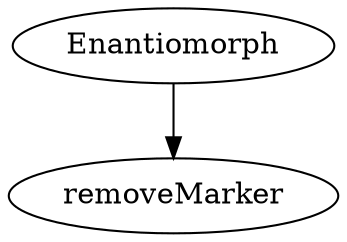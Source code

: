 /* Created by mdot for Matlab */
digraph m2html {
  Enantiomorph -> removeMarker;

  Enantiomorph [URL="Enantiomorph.html"];
  removeMarker [URL="removeMarker.html"];
}